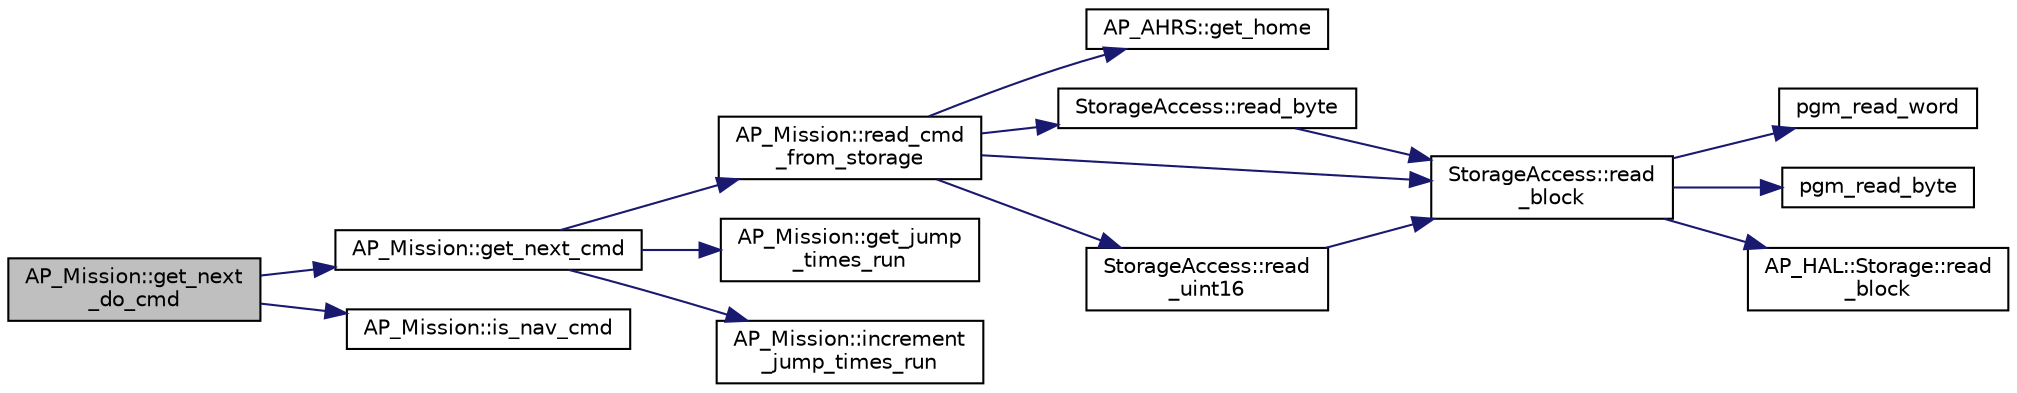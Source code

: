 digraph "AP_Mission::get_next_do_cmd"
{
 // INTERACTIVE_SVG=YES
  edge [fontname="Helvetica",fontsize="10",labelfontname="Helvetica",labelfontsize="10"];
  node [fontname="Helvetica",fontsize="10",shape=record];
  rankdir="LR";
  Node1 [label="AP_Mission::get_next\l_do_cmd",height=0.2,width=0.4,color="black", fillcolor="grey75", style="filled", fontcolor="black"];
  Node1 -> Node2 [color="midnightblue",fontsize="10",style="solid",fontname="Helvetica"];
  Node2 [label="AP_Mission::get_next_cmd",height=0.2,width=0.4,color="black", fillcolor="white", style="filled",URL="$classAP__Mission.html#a7c36d142e7c758ce6f2a77c075fed793"];
  Node2 -> Node3 [color="midnightblue",fontsize="10",style="solid",fontname="Helvetica"];
  Node3 [label="AP_Mission::read_cmd\l_from_storage",height=0.2,width=0.4,color="black", fillcolor="white", style="filled",URL="$classAP__Mission.html#afa29a34a739b0fc995194412dde6e532"];
  Node3 -> Node4 [color="midnightblue",fontsize="10",style="solid",fontname="Helvetica"];
  Node4 [label="AP_AHRS::get_home",height=0.2,width=0.4,color="black", fillcolor="white", style="filled",URL="$classAP__AHRS.html#aea45b16e6469a3b392b8bf52fb864732"];
  Node3 -> Node5 [color="midnightblue",fontsize="10",style="solid",fontname="Helvetica"];
  Node5 [label="StorageAccess::read_byte",height=0.2,width=0.4,color="black", fillcolor="white", style="filled",URL="$classStorageAccess.html#a9a3fc24569bd437ffcb41de520bb3955"];
  Node5 -> Node6 [color="midnightblue",fontsize="10",style="solid",fontname="Helvetica"];
  Node6 [label="StorageAccess::read\l_block",height=0.2,width=0.4,color="black", fillcolor="white", style="filled",URL="$classStorageAccess.html#ab2a8575d541549a15645edc360fdaa91"];
  Node6 -> Node7 [color="midnightblue",fontsize="10",style="solid",fontname="Helvetica"];
  Node7 [label="pgm_read_word",height=0.2,width=0.4,color="black", fillcolor="white", style="filled",URL="$AP__Progmem_8h.html#a9fc333349fa71fdc21a2d5152c5e23a2"];
  Node6 -> Node8 [color="midnightblue",fontsize="10",style="solid",fontname="Helvetica"];
  Node8 [label="pgm_read_byte",height=0.2,width=0.4,color="black", fillcolor="white", style="filled",URL="$AP__Progmem_8h.html#a1514e0408e036062b4af844baaf567da"];
  Node6 -> Node9 [color="midnightblue",fontsize="10",style="solid",fontname="Helvetica"];
  Node9 [label="AP_HAL::Storage::read\l_block",height=0.2,width=0.4,color="black", fillcolor="white", style="filled",URL="$classAP__HAL_1_1Storage.html#a1c3b1e80b0bec7d4bacd3ecbefb3b3f3"];
  Node3 -> Node10 [color="midnightblue",fontsize="10",style="solid",fontname="Helvetica"];
  Node10 [label="StorageAccess::read\l_uint16",height=0.2,width=0.4,color="black", fillcolor="white", style="filled",URL="$classStorageAccess.html#ac7ca06ca086f97a302e94ecaf9b18b80"];
  Node10 -> Node6 [color="midnightblue",fontsize="10",style="solid",fontname="Helvetica"];
  Node3 -> Node6 [color="midnightblue",fontsize="10",style="solid",fontname="Helvetica"];
  Node2 -> Node11 [color="midnightblue",fontsize="10",style="solid",fontname="Helvetica"];
  Node11 [label="AP_Mission::get_jump\l_times_run",height=0.2,width=0.4,color="black", fillcolor="white", style="filled",URL="$classAP__Mission.html#ae9f8a591b4c8269b44059af9ce1dc4b1",tooltip="get_jump_times_run - returns number of times the jump command has been run "];
  Node2 -> Node12 [color="midnightblue",fontsize="10",style="solid",fontname="Helvetica"];
  Node12 [label="AP_Mission::increment\l_jump_times_run",height=0.2,width=0.4,color="black", fillcolor="white", style="filled",URL="$classAP__Mission.html#ab59bc82aa364f6119d923f47c6f1204b",tooltip="increment_jump_times_run - increments the recorded number of times the jump command has been run ..."];
  Node1 -> Node13 [color="midnightblue",fontsize="10",style="solid",fontname="Helvetica"];
  Node13 [label="AP_Mission::is_nav_cmd",height=0.2,width=0.4,color="black", fillcolor="white", style="filled",URL="$classAP__Mission.html#a0333558302eb51de1c6b8a1b50380f50",tooltip="is_nav_cmd - returns true if the command&#39;s id is a \"navigation\" command, false if \"do\" or \"conditiona..."];
}
